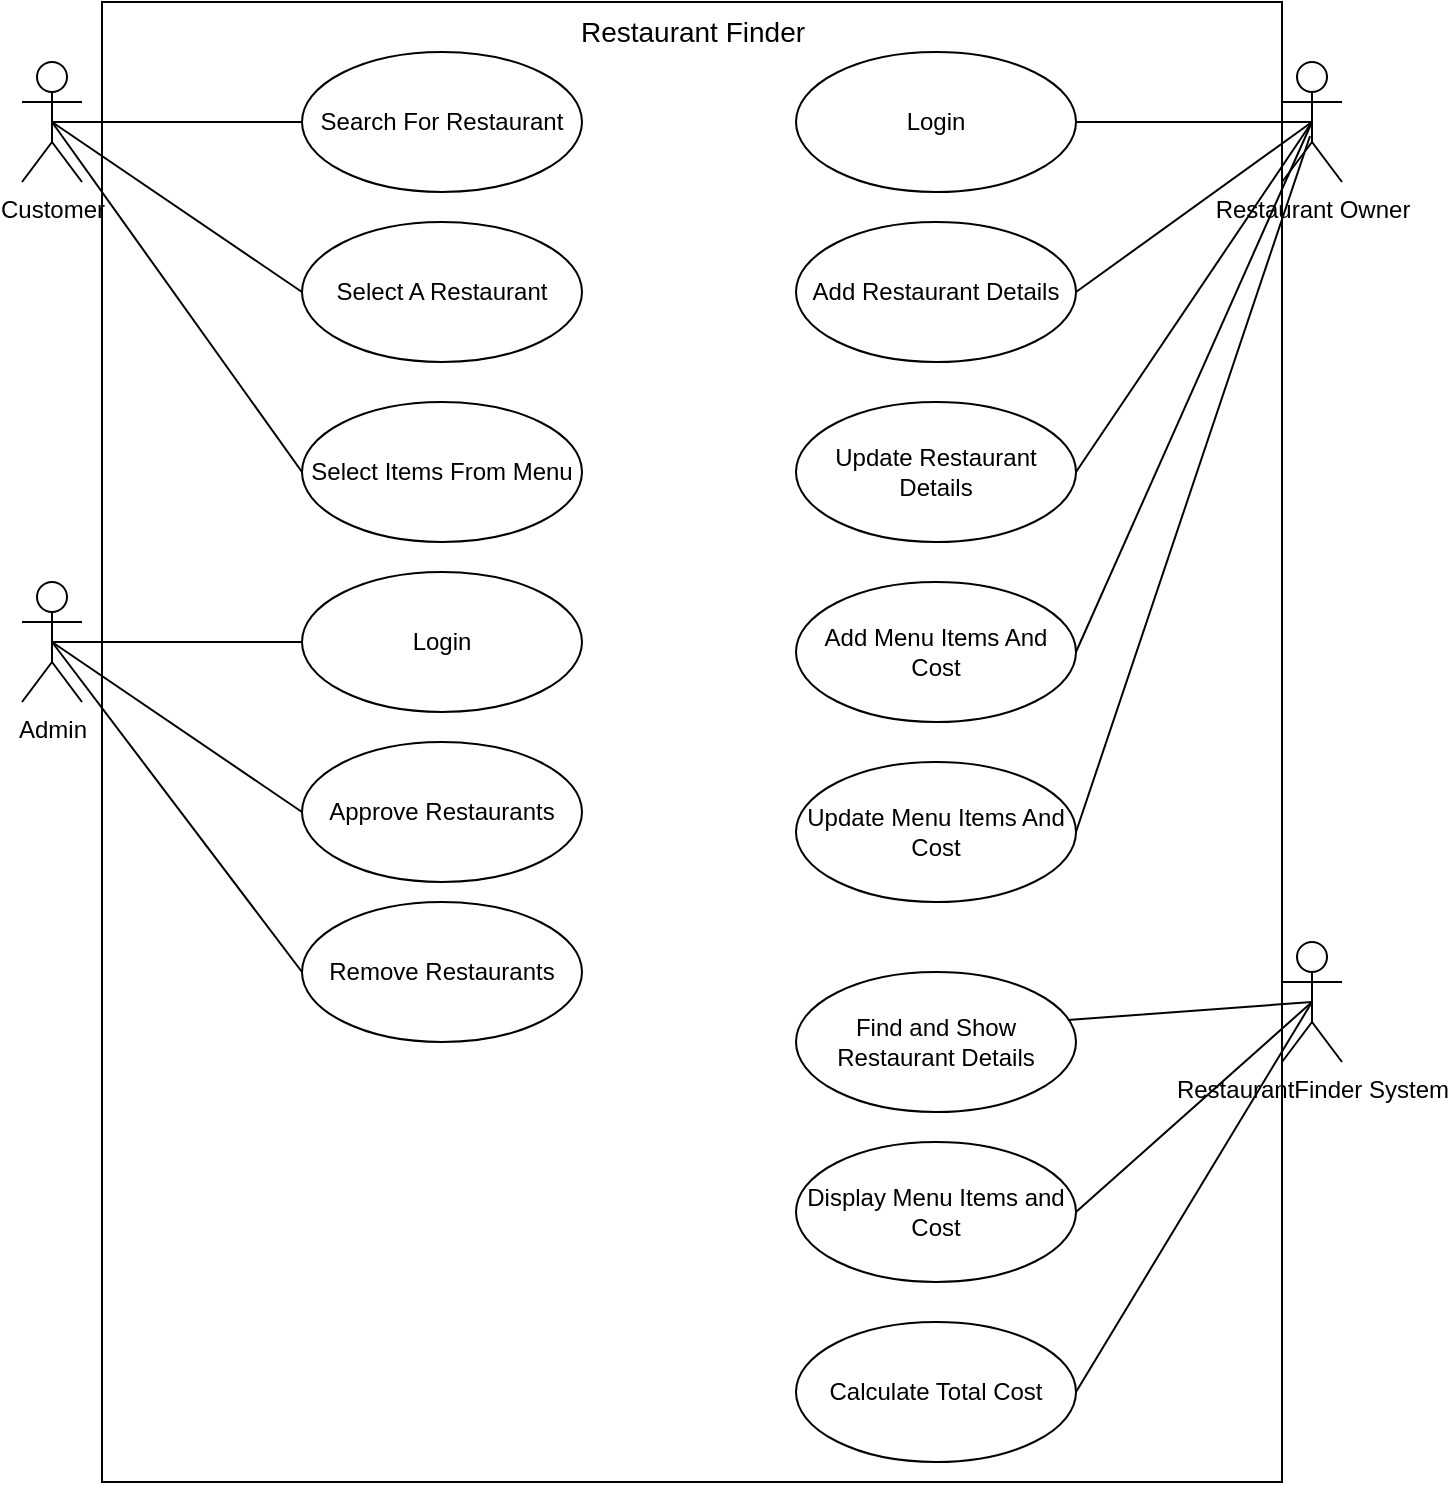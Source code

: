 <mxfile version="13.10.9" type="github">
  <diagram id="Gzh830ZmulrSo7HcPigp" name="Page-1">
    <mxGraphModel dx="1240" dy="743" grid="1" gridSize="10" guides="1" tooltips="1" connect="1" arrows="1" fold="1" page="1" pageScale="1" pageWidth="850" pageHeight="1100" math="0" shadow="0">
      <root>
        <mxCell id="0" />
        <mxCell id="1" parent="0" />
        <mxCell id="NGvDMcpf5pS3OicIXnfx-44" value="Restaurant Finder" style="html=1;verticalAlign=top;fontSize=14;" vertex="1" parent="1">
          <mxGeometry x="110" y="70" width="590" height="740" as="geometry" />
        </mxCell>
        <mxCell id="NGvDMcpf5pS3OicIXnfx-1" value="Customer" style="shape=umlActor;verticalLabelPosition=bottom;verticalAlign=top;html=1;" vertex="1" parent="1">
          <mxGeometry x="70" y="100" width="30" height="60" as="geometry" />
        </mxCell>
        <mxCell id="NGvDMcpf5pS3OicIXnfx-2" value="Restaurant Owner" style="shape=umlActor;verticalLabelPosition=bottom;verticalAlign=top;html=1;" vertex="1" parent="1">
          <mxGeometry x="700" y="100" width="30" height="60" as="geometry" />
        </mxCell>
        <mxCell id="NGvDMcpf5pS3OicIXnfx-5" value="Search For Restaurant" style="ellipse;whiteSpace=wrap;html=1;" vertex="1" parent="1">
          <mxGeometry x="210" y="95" width="140" height="70" as="geometry" />
        </mxCell>
        <mxCell id="NGvDMcpf5pS3OicIXnfx-6" value="Select A Restaurant" style="ellipse;whiteSpace=wrap;html=1;" vertex="1" parent="1">
          <mxGeometry x="210" y="180" width="140" height="70" as="geometry" />
        </mxCell>
        <mxCell id="NGvDMcpf5pS3OicIXnfx-7" value="Select Items From Menu" style="ellipse;whiteSpace=wrap;html=1;" vertex="1" parent="1">
          <mxGeometry x="210" y="270" width="140" height="70" as="geometry" />
        </mxCell>
        <mxCell id="NGvDMcpf5pS3OicIXnfx-8" value="Login" style="ellipse;whiteSpace=wrap;html=1;" vertex="1" parent="1">
          <mxGeometry x="457" y="95" width="140" height="70" as="geometry" />
        </mxCell>
        <mxCell id="NGvDMcpf5pS3OicIXnfx-9" value="Add Restaurant Details" style="ellipse;whiteSpace=wrap;html=1;" vertex="1" parent="1">
          <mxGeometry x="457" y="180" width="140" height="70" as="geometry" />
        </mxCell>
        <mxCell id="NGvDMcpf5pS3OicIXnfx-10" value="Update Restaurant Details" style="ellipse;whiteSpace=wrap;html=1;" vertex="1" parent="1">
          <mxGeometry x="457" y="270" width="140" height="70" as="geometry" />
        </mxCell>
        <mxCell id="NGvDMcpf5pS3OicIXnfx-11" value="Add Menu Items And Cost" style="ellipse;whiteSpace=wrap;html=1;" vertex="1" parent="1">
          <mxGeometry x="457" y="360" width="140" height="70" as="geometry" />
        </mxCell>
        <mxCell id="NGvDMcpf5pS3OicIXnfx-12" value="Update Menu Items And Cost" style="ellipse;whiteSpace=wrap;html=1;" vertex="1" parent="1">
          <mxGeometry x="457" y="450" width="140" height="70" as="geometry" />
        </mxCell>
        <mxCell id="NGvDMcpf5pS3OicIXnfx-13" value="Admin" style="shape=umlActor;verticalLabelPosition=bottom;verticalAlign=top;html=1;" vertex="1" parent="1">
          <mxGeometry x="70" y="360" width="30" height="60" as="geometry" />
        </mxCell>
        <mxCell id="NGvDMcpf5pS3OicIXnfx-14" value="Login" style="ellipse;whiteSpace=wrap;html=1;" vertex="1" parent="1">
          <mxGeometry x="210" y="355" width="140" height="70" as="geometry" />
        </mxCell>
        <mxCell id="NGvDMcpf5pS3OicIXnfx-15" value="Approve Restaurants" style="ellipse;whiteSpace=wrap;html=1;" vertex="1" parent="1">
          <mxGeometry x="210" y="440" width="140" height="70" as="geometry" />
        </mxCell>
        <mxCell id="NGvDMcpf5pS3OicIXnfx-16" value="Remove Restaurants" style="ellipse;whiteSpace=wrap;html=1;" vertex="1" parent="1">
          <mxGeometry x="210" y="520" width="140" height="70" as="geometry" />
        </mxCell>
        <mxCell id="NGvDMcpf5pS3OicIXnfx-17" value="RestaurantFinder System" style="shape=umlActor;verticalLabelPosition=bottom;verticalAlign=top;html=1;" vertex="1" parent="1">
          <mxGeometry x="700" y="540" width="30" height="60" as="geometry" />
        </mxCell>
        <mxCell id="NGvDMcpf5pS3OicIXnfx-18" value="Find and Show Restaurant Details" style="ellipse;whiteSpace=wrap;html=1;" vertex="1" parent="1">
          <mxGeometry x="457" y="555" width="140" height="70" as="geometry" />
        </mxCell>
        <mxCell id="NGvDMcpf5pS3OicIXnfx-19" value="Display Menu Items and Cost" style="ellipse;whiteSpace=wrap;html=1;" vertex="1" parent="1">
          <mxGeometry x="457" y="640" width="140" height="70" as="geometry" />
        </mxCell>
        <mxCell id="NGvDMcpf5pS3OicIXnfx-20" value="Calculate Total Cost" style="ellipse;whiteSpace=wrap;html=1;" vertex="1" parent="1">
          <mxGeometry x="457" y="730" width="140" height="70" as="geometry" />
        </mxCell>
        <mxCell id="NGvDMcpf5pS3OicIXnfx-26" value="" style="endArrow=none;html=1;exitX=0.5;exitY=0.5;exitDx=0;exitDy=0;exitPerimeter=0;entryX=0;entryY=0.5;entryDx=0;entryDy=0;" edge="1" parent="1" source="NGvDMcpf5pS3OicIXnfx-1" target="NGvDMcpf5pS3OicIXnfx-5">
          <mxGeometry width="50" height="50" relative="1" as="geometry">
            <mxPoint x="150" y="150" as="sourcePoint" />
            <mxPoint x="200" y="100" as="targetPoint" />
          </mxGeometry>
        </mxCell>
        <mxCell id="NGvDMcpf5pS3OicIXnfx-27" value="" style="endArrow=none;html=1;exitX=0.5;exitY=0.5;exitDx=0;exitDy=0;exitPerimeter=0;entryX=0;entryY=0.5;entryDx=0;entryDy=0;" edge="1" parent="1" source="NGvDMcpf5pS3OicIXnfx-1" target="NGvDMcpf5pS3OicIXnfx-6">
          <mxGeometry width="50" height="50" relative="1" as="geometry">
            <mxPoint x="95" y="140" as="sourcePoint" />
            <mxPoint x="200" y="210" as="targetPoint" />
          </mxGeometry>
        </mxCell>
        <mxCell id="NGvDMcpf5pS3OicIXnfx-29" value="" style="endArrow=none;html=1;entryX=0;entryY=0.5;entryDx=0;entryDy=0;exitX=0.5;exitY=0.5;exitDx=0;exitDy=0;exitPerimeter=0;" edge="1" parent="1" source="NGvDMcpf5pS3OicIXnfx-1" target="NGvDMcpf5pS3OicIXnfx-7">
          <mxGeometry width="50" height="50" relative="1" as="geometry">
            <mxPoint x="90" y="130" as="sourcePoint" />
            <mxPoint x="230" y="150" as="targetPoint" />
          </mxGeometry>
        </mxCell>
        <mxCell id="NGvDMcpf5pS3OicIXnfx-30" value="" style="endArrow=none;html=1;exitX=0.5;exitY=0.5;exitDx=0;exitDy=0;exitPerimeter=0;entryX=0;entryY=0.5;entryDx=0;entryDy=0;" edge="1" parent="1" source="NGvDMcpf5pS3OicIXnfx-13" target="NGvDMcpf5pS3OicIXnfx-14">
          <mxGeometry width="50" height="50" relative="1" as="geometry">
            <mxPoint x="95" y="140" as="sourcePoint" />
            <mxPoint x="200" y="390" as="targetPoint" />
          </mxGeometry>
        </mxCell>
        <mxCell id="NGvDMcpf5pS3OicIXnfx-31" value="" style="endArrow=none;html=1;exitX=0.5;exitY=0.5;exitDx=0;exitDy=0;exitPerimeter=0;entryX=0;entryY=0.5;entryDx=0;entryDy=0;" edge="1" parent="1" source="NGvDMcpf5pS3OicIXnfx-13" target="NGvDMcpf5pS3OicIXnfx-15">
          <mxGeometry width="50" height="50" relative="1" as="geometry">
            <mxPoint x="95" y="400" as="sourcePoint" />
            <mxPoint x="220" y="400" as="targetPoint" />
          </mxGeometry>
        </mxCell>
        <mxCell id="NGvDMcpf5pS3OicIXnfx-32" value="" style="endArrow=none;html=1;exitX=0.5;exitY=0.5;exitDx=0;exitDy=0;exitPerimeter=0;entryX=0;entryY=0.5;entryDx=0;entryDy=0;" edge="1" parent="1" source="NGvDMcpf5pS3OicIXnfx-13" target="NGvDMcpf5pS3OicIXnfx-16">
          <mxGeometry width="50" height="50" relative="1" as="geometry">
            <mxPoint x="105" y="410" as="sourcePoint" />
            <mxPoint x="230" y="410" as="targetPoint" />
          </mxGeometry>
        </mxCell>
        <mxCell id="NGvDMcpf5pS3OicIXnfx-33" value="" style="endArrow=none;html=1;exitX=1;exitY=0.5;exitDx=0;exitDy=0;entryX=0.5;entryY=0.5;entryDx=0;entryDy=0;entryPerimeter=0;" edge="1" parent="1" source="NGvDMcpf5pS3OicIXnfx-8" target="NGvDMcpf5pS3OicIXnfx-2">
          <mxGeometry width="50" height="50" relative="1" as="geometry">
            <mxPoint x="570" y="150" as="sourcePoint" />
            <mxPoint x="695" y="150" as="targetPoint" />
          </mxGeometry>
        </mxCell>
        <mxCell id="NGvDMcpf5pS3OicIXnfx-34" value="" style="endArrow=none;html=1;entryX=0.5;entryY=0.5;entryDx=0;entryDy=0;entryPerimeter=0;exitX=1;exitY=0.5;exitDx=0;exitDy=0;" edge="1" parent="1" source="NGvDMcpf5pS3OicIXnfx-9" target="NGvDMcpf5pS3OicIXnfx-2">
          <mxGeometry width="50" height="50" relative="1" as="geometry">
            <mxPoint x="620" y="200" as="sourcePoint" />
            <mxPoint x="745" y="200" as="targetPoint" />
          </mxGeometry>
        </mxCell>
        <mxCell id="NGvDMcpf5pS3OicIXnfx-35" value="" style="endArrow=none;html=1;exitX=1;exitY=0.5;exitDx=0;exitDy=0;entryX=0.5;entryY=0.5;entryDx=0;entryDy=0;entryPerimeter=0;" edge="1" parent="1" source="NGvDMcpf5pS3OicIXnfx-10" target="NGvDMcpf5pS3OicIXnfx-2">
          <mxGeometry width="50" height="50" relative="1" as="geometry">
            <mxPoint x="650" y="230" as="sourcePoint" />
            <mxPoint x="775" y="230" as="targetPoint" />
          </mxGeometry>
        </mxCell>
        <mxCell id="NGvDMcpf5pS3OicIXnfx-36" value="" style="endArrow=none;html=1;exitX=1;exitY=0.5;exitDx=0;exitDy=0;entryX=0.5;entryY=0.5;entryDx=0;entryDy=0;entryPerimeter=0;" edge="1" parent="1" source="NGvDMcpf5pS3OicIXnfx-11" target="NGvDMcpf5pS3OicIXnfx-2">
          <mxGeometry width="50" height="50" relative="1" as="geometry">
            <mxPoint x="607" y="315" as="sourcePoint" />
            <mxPoint x="725" y="140" as="targetPoint" />
          </mxGeometry>
        </mxCell>
        <mxCell id="NGvDMcpf5pS3OicIXnfx-37" value="" style="endArrow=none;html=1;exitX=1;exitY=0.5;exitDx=0;exitDy=0;entryX=0.467;entryY=0.617;entryDx=0;entryDy=0;entryPerimeter=0;" edge="1" parent="1" source="NGvDMcpf5pS3OicIXnfx-12" target="NGvDMcpf5pS3OicIXnfx-2">
          <mxGeometry width="50" height="50" relative="1" as="geometry">
            <mxPoint x="617" y="325" as="sourcePoint" />
            <mxPoint x="735" y="150" as="targetPoint" />
          </mxGeometry>
        </mxCell>
        <mxCell id="NGvDMcpf5pS3OicIXnfx-38" value="" style="endArrow=none;html=1;entryX=0.5;entryY=0.5;entryDx=0;entryDy=0;entryPerimeter=0;exitX=0.971;exitY=0.343;exitDx=0;exitDy=0;exitPerimeter=0;" edge="1" parent="1" source="NGvDMcpf5pS3OicIXnfx-18" target="NGvDMcpf5pS3OicIXnfx-17">
          <mxGeometry width="50" height="50" relative="1" as="geometry">
            <mxPoint x="600" y="590" as="sourcePoint" />
            <mxPoint x="738" y="415" as="targetPoint" />
          </mxGeometry>
        </mxCell>
        <mxCell id="NGvDMcpf5pS3OicIXnfx-39" value="" style="endArrow=none;html=1;entryX=0.5;entryY=0.5;entryDx=0;entryDy=0;entryPerimeter=0;exitX=1;exitY=0.5;exitDx=0;exitDy=0;" edge="1" parent="1" source="NGvDMcpf5pS3OicIXnfx-19" target="NGvDMcpf5pS3OicIXnfx-17">
          <mxGeometry width="50" height="50" relative="1" as="geometry">
            <mxPoint x="602.94" y="589.01" as="sourcePoint" />
            <mxPoint x="725" y="580" as="targetPoint" />
          </mxGeometry>
        </mxCell>
        <mxCell id="NGvDMcpf5pS3OicIXnfx-40" value="" style="endArrow=none;html=1;exitX=1;exitY=0.5;exitDx=0;exitDy=0;entryX=0.5;entryY=0.5;entryDx=0;entryDy=0;entryPerimeter=0;" edge="1" parent="1" source="NGvDMcpf5pS3OicIXnfx-20" target="NGvDMcpf5pS3OicIXnfx-17">
          <mxGeometry width="50" height="50" relative="1" as="geometry">
            <mxPoint x="612.94" y="599.01" as="sourcePoint" />
            <mxPoint x="740" y="590" as="targetPoint" />
          </mxGeometry>
        </mxCell>
      </root>
    </mxGraphModel>
  </diagram>
</mxfile>
